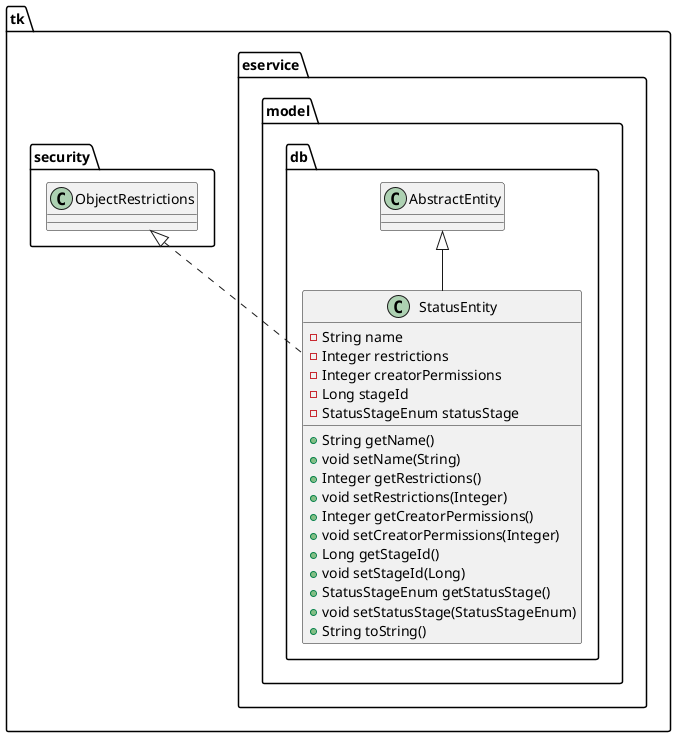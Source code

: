 @startuml
class tk.eservice.model.db.StatusEntity {
- String name
- Integer restrictions
- Integer creatorPermissions
- Long stageId
- StatusStageEnum statusStage
+ String getName()
+ void setName(String)
+ Integer getRestrictions()
+ void setRestrictions(Integer)
+ Integer getCreatorPermissions()
+ void setCreatorPermissions(Integer)
+ Long getStageId()
+ void setStageId(Long)
+ StatusStageEnum getStatusStage()
+ void setStatusStage(StatusStageEnum)
+ String toString()
}




tk.security.ObjectRestrictions <|.. tk.eservice.model.db.StatusEntity
tk.eservice.model.db.AbstractEntity <|-- tk.eservice.model.db.StatusEntity
@enduml